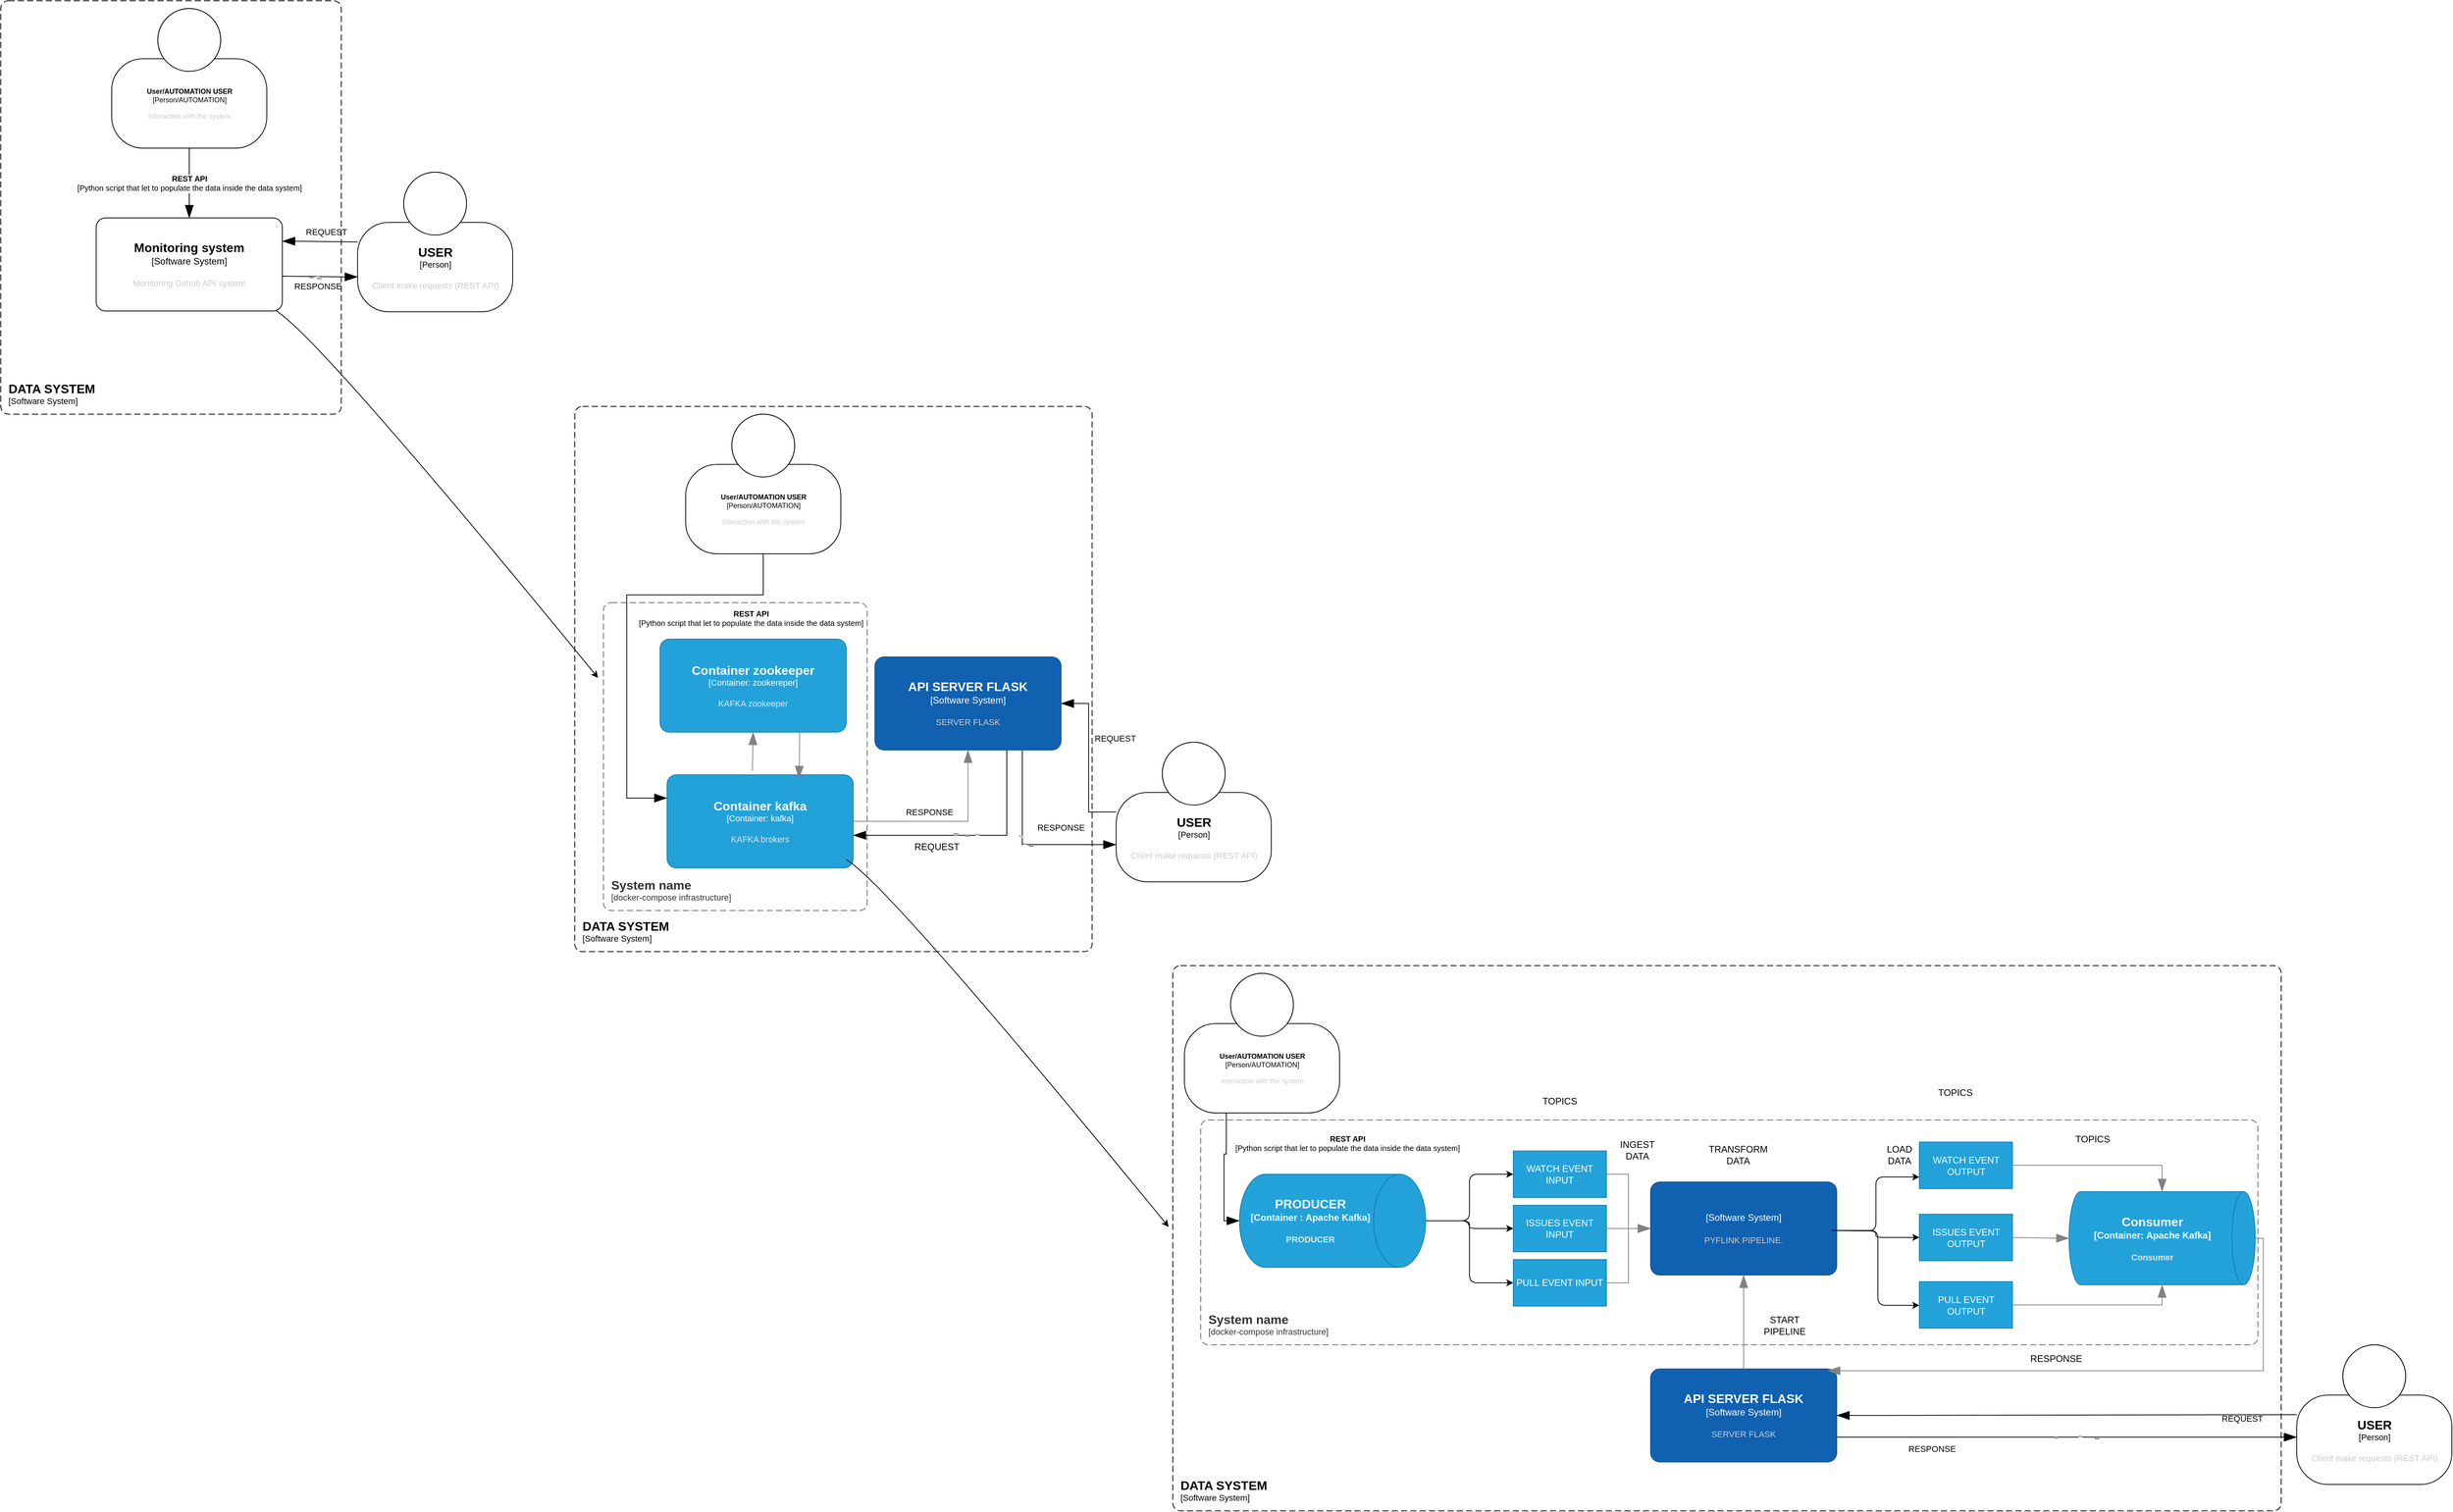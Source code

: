 <mxfile version="20.1.1" type="device"><diagram id="DZvAFhRgu9wPf_9PeJ29" name="Page-1"><mxGraphModel dx="1422" dy="836" grid="1" gridSize="10" guides="1" tooltips="1" connect="1" arrows="1" fold="1" page="1" pageScale="1" pageWidth="827" pageHeight="1169" math="0" shadow="0"><root><mxCell id="0"/><mxCell id="1" parent="0"/><object placeholders="1" c4Name="User/AUTOMATION USER" c4Type="Person/AUTOMATION" c4Description="Interaction with the system" label="&lt;font style=&quot;font-size: 9px;&quot;&gt;&lt;b style=&quot;font-size: 9px;&quot;&gt;%c4Name%&lt;/b&gt;&lt;/font&gt;&lt;div style=&quot;font-size: 9px;&quot;&gt;[%c4Type%]&lt;/div&gt;&lt;br style=&quot;font-size: 9px;&quot;&gt;&lt;div style=&quot;font-size: 9px;&quot;&gt;&lt;font style=&quot;font-size: 9px;&quot;&gt;&lt;font color=&quot;#cccccc&quot; style=&quot;font-size: 9px;&quot;&gt;%c4Description%&lt;/font&gt;&lt;/font&gt;&lt;/div&gt;" id="r2VvxsUJ96Bdvv9KdX3U-1"><mxCell style="html=1;fontSize=9;dashed=0;whitespace=wrap;shape=mxgraph.c4.person2;align=center;metaEdit=1;points=[[0.5,0,0],[1,0.5,0],[1,0.75,0],[0.75,1,0],[0.5,1,0],[0.25,1,0],[0,0.75,0],[0,0.5,0]];resizable=0;" parent="1" vertex="1"><mxGeometry x="303" y="27" width="200" height="180" as="geometry"/></mxCell></object><object placeholders="1" c4Name="DATA SYSTEM" c4Type="SystemScopeBoundary" c4Application="Software System" label="&lt;font style=&quot;font-size: 16px&quot;&gt;&lt;b&gt;&lt;div style=&quot;text-align: left&quot;&gt;%c4Name%&lt;/div&gt;&lt;/b&gt;&lt;/font&gt;&lt;div style=&quot;text-align: left&quot;&gt;[%c4Application%]&lt;/div&gt;" id="r2VvxsUJ96Bdvv9KdX3U-2"><mxCell style="rounded=1;fontSize=11;whiteSpace=wrap;html=1;dashed=1;arcSize=20;fillColor=none;labelBackgroundColor=none;align=left;verticalAlign=bottom;labelBorderColor=none;spacingTop=0;spacing=10;dashPattern=8 4;metaEdit=1;rotatable=0;perimeter=rectanglePerimeter;noLabel=0;labelPadding=0;allowArrows=0;connectable=0;expand=0;recursiveResize=0;editable=1;pointerEvents=0;absoluteArcSize=1;points=[[0.25,0,0],[0.5,0,0],[0.75,0,0],[1,0.25,0],[1,0.5,0],[1,0.75,0],[0.75,1,0],[0.5,1,0],[0.25,1,0],[0,0.75,0],[0,0.5,0],[0,0.25,0]];" parent="1" vertex="1"><mxGeometry x="160" y="17" width="439" height="533" as="geometry"/></mxCell></object><object placeholders="1" c4Name="Monitoring system" c4Type="Software System" c4Description="Monitoring Github API system" label="&lt;font style=&quot;font-size: 16px&quot;&gt;&lt;b&gt;%c4Name%&lt;/b&gt;&lt;/font&gt;&lt;div&gt;[%c4Type%]&lt;/div&gt;&lt;br&gt;&lt;div&gt;&lt;font style=&quot;font-size: 11px&quot;&gt;&lt;font color=&quot;#cccccc&quot;&gt;%c4Description%&lt;/font&gt;&lt;/div&gt;" id="r2VvxsUJ96Bdvv9KdX3U-3"><mxCell style="rounded=1;whiteSpace=wrap;html=1;labelBackgroundColor=none;align=center;arcSize=10;metaEdit=1;resizable=0;points=[[0.25,0,0],[0.5,0,0],[0.75,0,0],[1,0.25,0],[1,0.5,0],[1,0.75,0],[0.75,1,0],[0.5,1,0],[0.25,1,0],[0,0.75,0],[0,0.5,0],[0,0.25,0]];" parent="1" vertex="1"><mxGeometry x="283" y="297" width="240" height="120" as="geometry"/></mxCell></object><object placeholders="1" c4Type="Relationship" c4Technology="Python script that let to populate the data inside the data system" c4Description="REST API" label="&lt;div style=&quot;text-align: left&quot;&gt;&lt;div style=&quot;text-align: center&quot;&gt;&lt;b&gt;%c4Description%&lt;/b&gt;&lt;/div&gt;&lt;div style=&quot;text-align: center&quot;&gt;[%c4Technology%]&lt;/div&gt;&lt;/div&gt;" id="r2VvxsUJ96Bdvv9KdX3U-4"><mxCell style="endArrow=blockThin;html=1;fontSize=10;strokeWidth=1;endFill=1;elbow=vertical;metaEdit=1;endSize=14;startSize=14;jumpStyle=arc;jumpSize=16;rounded=0;edgeStyle=orthogonalEdgeStyle;exitX=0.5;exitY=1;exitDx=0;exitDy=0;exitPerimeter=0;entryX=0.5;entryY=0;entryDx=0;entryDy=0;entryPerimeter=0;" parent="1" source="r2VvxsUJ96Bdvv9KdX3U-1" target="r2VvxsUJ96Bdvv9KdX3U-3" edge="1"><mxGeometry width="240" relative="1" as="geometry"><mxPoint x="269" y="297" as="sourcePoint"/><mxPoint x="509" y="297" as="targetPoint"/></mxGeometry></mxCell></object><object placeholders="1" c4Name="USER" c4Type="Person" c4Description="Client make requests (REST API)" label="&lt;font style=&quot;font-size: 16px&quot;&gt;&lt;b&gt;%c4Name%&lt;/b&gt;&lt;/font&gt;&lt;div&gt;[%c4Type%]&lt;/div&gt;&lt;br&gt;&lt;div&gt;&lt;font style=&quot;font-size: 11px&quot;&gt;&lt;font color=&quot;#cccccc&quot;&gt;%c4Description%&lt;/font&gt;&lt;/div&gt;" id="qESlTXJGmXFZb0vob-Xm-2"><mxCell style="html=1;fontSize=11;dashed=0;whitespace=wrap;shape=mxgraph.c4.person2;align=center;metaEdit=1;points=[[0.5,0,0],[1,0.5,0],[1,0.75,0],[0.75,1,0],[0.5,1,0],[0.25,1,0],[0,0.75,0],[0,0.5,0]];resizable=0;" vertex="1" parent="1"><mxGeometry x="620" y="238" width="200" height="180" as="geometry"/></mxCell></object><object placeholders="1" c4Type="Relationship" id="qESlTXJGmXFZb0vob-Xm-3"><mxCell style="endArrow=blockThin;html=1;fontSize=10;strokeWidth=1;endFill=1;elbow=vertical;metaEdit=1;endSize=14;startSize=14;jumpStyle=arc;jumpSize=16;rounded=0;edgeStyle=orthogonalEdgeStyle;exitX=0;exitY=0.5;exitDx=0;exitDy=0;exitPerimeter=0;entryX=1;entryY=0.25;entryDx=0;entryDy=0;entryPerimeter=0;" edge="1" parent="1" source="qESlTXJGmXFZb0vob-Xm-2" target="r2VvxsUJ96Bdvv9KdX3U-3"><mxGeometry width="240" relative="1" as="geometry"><mxPoint x="280" y="290" as="sourcePoint"/><mxPoint x="520" y="290" as="targetPoint"/></mxGeometry></mxCell></object><object placeholders="1" c4Type="Relationship" id="qESlTXJGmXFZb0vob-Xm-4"><mxCell style="endArrow=blockThin;html=1;fontSize=10;strokeWidth=1;endFill=1;elbow=vertical;metaEdit=1;endSize=14;startSize=14;jumpStyle=arc;jumpSize=16;rounded=0;edgeStyle=orthogonalEdgeStyle;entryX=0;entryY=0.75;entryDx=0;entryDy=0;entryPerimeter=0;exitX=1;exitY=0.75;exitDx=0;exitDy=0;exitPerimeter=0;" edge="1" parent="1" source="r2VvxsUJ96Bdvv9KdX3U-3" target="qESlTXJGmXFZb0vob-Xm-2"><mxGeometry width="240" relative="1" as="geometry"><mxPoint x="280" y="290" as="sourcePoint"/><mxPoint x="520" y="290" as="targetPoint"/><Array as="points"><mxPoint x="523" y="372"/><mxPoint x="560" y="372"/><mxPoint x="570" y="373"/></Array></mxGeometry></mxCell></object><mxCell id="qESlTXJGmXFZb0vob-Xm-5" value="Text" style="edgeLabel;html=1;align=center;verticalAlign=middle;resizable=0;points=[];fontSize=3;" vertex="1" connectable="0" parent="qESlTXJGmXFZb0vob-Xm-4"><mxGeometry x="0.058" y="1" relative="1" as="geometry"><mxPoint x="1" as="offset"/></mxGeometry></mxCell><mxCell id="qESlTXJGmXFZb0vob-Xm-6" value="Text" style="edgeLabel;html=1;align=center;verticalAlign=middle;resizable=0;points=[];fontSize=3;" vertex="1" connectable="0" parent="qESlTXJGmXFZb0vob-Xm-4"><mxGeometry x="-0.043" y="-1" relative="1" as="geometry"><mxPoint x="-1" as="offset"/></mxGeometry></mxCell><mxCell id="qESlTXJGmXFZb0vob-Xm-7" value="Text" style="edgeLabel;html=1;align=center;verticalAlign=middle;resizable=0;points=[];fontSize=3;fontStyle=1" vertex="1" connectable="0" parent="qESlTXJGmXFZb0vob-Xm-4"><mxGeometry x="0.136" y="-2" relative="1" as="geometry"><mxPoint x="-1" as="offset"/></mxGeometry></mxCell><mxCell id="qESlTXJGmXFZb0vob-Xm-8" value="REQUEST&lt;br&gt;" style="text;html=1;strokeColor=none;fillColor=none;align=center;verticalAlign=middle;whiteSpace=wrap;rounded=0;fontSize=11;" vertex="1" parent="1"><mxGeometry x="550" y="300" width="60" height="30" as="geometry"/></mxCell><mxCell id="qESlTXJGmXFZb0vob-Xm-9" value="RESPONSE" style="text;html=1;strokeColor=none;fillColor=none;align=center;verticalAlign=middle;whiteSpace=wrap;rounded=0;fontSize=11;" vertex="1" parent="1"><mxGeometry x="539" y="370" width="60" height="30" as="geometry"/></mxCell><mxCell id="qESlTXJGmXFZb0vob-Xm-12" value="" style="curved=1;endArrow=classic;html=1;rounded=1;sketch=0;exitX=0.964;exitY=0.994;exitDx=0;exitDy=0;exitPerimeter=0;" edge="1" parent="1" source="r2VvxsUJ96Bdvv9KdX3U-3"><mxGeometry width="50" height="50" relative="1" as="geometry"><mxPoint x="430" y="310" as="sourcePoint"/><mxPoint x="930" y="890" as="targetPoint"/><Array as="points"><mxPoint x="570" y="450"/></Array></mxGeometry></mxCell><object placeholders="1" c4Name="Container kafka" c4Type="Container" c4Technology="kafka" c4Description="KAFKA brokers" label="&lt;font style=&quot;font-size: 16px&quot;&gt;&lt;b&gt;%c4Name%&lt;/b&gt;&lt;/font&gt;&lt;div&gt;[%c4Type%: %c4Technology%]&lt;/div&gt;&lt;br&gt;&lt;div&gt;&lt;font style=&quot;font-size: 11px&quot;&gt;&lt;font color=&quot;#E6E6E6&quot;&gt;%c4Description%&lt;/font&gt;&lt;/div&gt;" id="qESlTXJGmXFZb0vob-Xm-13"><mxCell style="rounded=1;whiteSpace=wrap;html=1;fontSize=11;labelBackgroundColor=none;fillColor=#23A2D9;fontColor=#ffffff;align=center;arcSize=10;strokeColor=#0E7DAD;metaEdit=1;resizable=0;points=[[0.25,0,0],[0.5,0,0],[0.75,0,0],[1,0.25,0],[1,0.5,0],[1,0.75,0],[0.75,1,0],[0.5,1,0],[0.25,1,0],[0,0.75,0],[0,0.5,0],[0,0.25,0]];sketch=0;" vertex="1" parent="1"><mxGeometry x="1019" y="1015" width="240" height="120" as="geometry"/></mxCell></object><object placeholders="1" c4Name="Container zookeeper" c4Type="Container" c4Technology="zookereper" c4Description="KAFKA zookeeper" label="&lt;font style=&quot;font-size: 16px&quot;&gt;&lt;b&gt;%c4Name%&lt;/b&gt;&lt;/font&gt;&lt;div&gt;[%c4Type%: %c4Technology%]&lt;/div&gt;&lt;br&gt;&lt;div&gt;&lt;font style=&quot;font-size: 11px&quot;&gt;&lt;font color=&quot;#E6E6E6&quot;&gt;%c4Description%&lt;/font&gt;&lt;/div&gt;" id="qESlTXJGmXFZb0vob-Xm-14"><mxCell style="rounded=1;whiteSpace=wrap;html=1;fontSize=11;labelBackgroundColor=none;fillColor=#23A2D9;fontColor=#ffffff;align=center;arcSize=10;strokeColor=#0E7DAD;metaEdit=1;resizable=0;points=[[0.25,0,0],[0.5,0,0],[0.75,0,0],[1,0.25,0],[1,0.5,0],[1,0.75,0],[0.75,1,0],[0.5,1,0],[0.25,1,0],[0,0.75,0],[0,0.5,0],[0,0.25,0]];sketch=0;" vertex="1" parent="1"><mxGeometry x="1010" y="840" width="240" height="120" as="geometry"/></mxCell></object><object placeholders="1" c4Type="Relationship" id="qESlTXJGmXFZb0vob-Xm-15"><mxCell style="endArrow=blockThin;html=1;fontSize=10;fontColor=#404040;strokeWidth=1;endFill=1;strokeColor=#828282;elbow=vertical;metaEdit=1;endSize=14;startSize=14;jumpStyle=arc;jumpSize=16;rounded=0;edgeStyle=orthogonalEdgeStyle;sketch=0;curved=0;entryX=0.5;entryY=1;entryDx=0;entryDy=0;entryPerimeter=0;" edge="1" parent="1" target="qESlTXJGmXFZb0vob-Xm-14"><mxGeometry width="240" relative="1" as="geometry"><mxPoint x="1129" y="1010" as="sourcePoint"/><mxPoint x="1429" y="1010" as="targetPoint"/></mxGeometry></mxCell></object><object placeholders="1" c4Type="Relationship" id="qESlTXJGmXFZb0vob-Xm-16"><mxCell style="endArrow=blockThin;html=1;fontSize=10;fontColor=#404040;strokeWidth=1;endFill=1;strokeColor=#828282;elbow=vertical;metaEdit=1;endSize=14;startSize=14;jumpStyle=arc;jumpSize=16;rounded=0;edgeStyle=orthogonalEdgeStyle;sketch=0;curved=0;exitX=0.75;exitY=1;exitDx=0;exitDy=0;exitPerimeter=0;" edge="1" parent="1" source="qESlTXJGmXFZb0vob-Xm-14"><mxGeometry width="240" relative="1" as="geometry"><mxPoint x="1189" y="1010" as="sourcePoint"/><mxPoint x="1189" y="1020" as="targetPoint"/></mxGeometry></mxCell></object><object placeholders="1" c4Name="System name" c4Type="SystemScopeBoundary" c4Application="docker-compose infrastructure" label="&lt;font style=&quot;font-size: 16px&quot;&gt;&lt;b&gt;&lt;div style=&quot;text-align: left&quot;&gt;%c4Name%&lt;/div&gt;&lt;/b&gt;&lt;/font&gt;&lt;div style=&quot;text-align: left&quot;&gt;[%c4Application%]&lt;/div&gt;" id="qESlTXJGmXFZb0vob-Xm-17"><mxCell style="rounded=1;fontSize=11;whiteSpace=wrap;html=1;dashed=1;arcSize=20;fillColor=none;strokeColor=#666666;fontColor=#333333;labelBackgroundColor=none;align=left;verticalAlign=bottom;labelBorderColor=none;spacingTop=0;spacing=10;dashPattern=8 4;metaEdit=1;rotatable=0;perimeter=rectanglePerimeter;noLabel=0;labelPadding=0;allowArrows=0;connectable=0;expand=0;recursiveResize=0;editable=1;pointerEvents=0;absoluteArcSize=1;points=[[0.25,0,0],[0.5,0,0],[0.75,0,0],[1,0.25,0],[1,0.5,0],[1,0.75,0],[0.75,1,0],[0.5,1,0],[0.25,1,0],[0,0.75,0],[0,0.5,0],[0,0.25,0]];sketch=0;" vertex="1" parent="1"><mxGeometry x="937" y="793" width="340" height="397" as="geometry"/></mxCell></object><object placeholders="1" c4Name="User/AUTOMATION USER" c4Type="Person/AUTOMATION" c4Description="Interaction with the system" label="&lt;font style=&quot;font-size: 9px;&quot;&gt;&lt;b style=&quot;font-size: 9px;&quot;&gt;%c4Name%&lt;/b&gt;&lt;/font&gt;&lt;div style=&quot;font-size: 9px;&quot;&gt;[%c4Type%]&lt;/div&gt;&lt;br style=&quot;font-size: 9px;&quot;&gt;&lt;div style=&quot;font-size: 9px;&quot;&gt;&lt;font style=&quot;font-size: 9px;&quot;&gt;&lt;font color=&quot;#cccccc&quot; style=&quot;font-size: 9px;&quot;&gt;%c4Description%&lt;/font&gt;&lt;/font&gt;&lt;/div&gt;" id="qESlTXJGmXFZb0vob-Xm-19"><mxCell style="html=1;fontSize=9;dashed=0;whitespace=wrap;shape=mxgraph.c4.person2;align=center;metaEdit=1;points=[[0.5,0,0],[1,0.5,0],[1,0.75,0],[0.75,1,0],[0.5,1,0],[0.25,1,0],[0,0.75,0],[0,0.5,0]];resizable=0;" vertex="1" parent="1"><mxGeometry x="1043" y="550" width="200" height="180" as="geometry"/></mxCell></object><object placeholders="1" c4Name="DATA SYSTEM" c4Type="SystemScopeBoundary" c4Application="Software System" label="&lt;font style=&quot;font-size: 16px&quot;&gt;&lt;b&gt;&lt;div style=&quot;text-align: left&quot;&gt;%c4Name%&lt;/div&gt;&lt;/b&gt;&lt;/font&gt;&lt;div style=&quot;text-align: left&quot;&gt;[%c4Application%]&lt;/div&gt;" id="qESlTXJGmXFZb0vob-Xm-20"><mxCell style="rounded=1;fontSize=11;whiteSpace=wrap;html=1;dashed=1;arcSize=20;fillColor=none;labelBackgroundColor=none;align=left;verticalAlign=bottom;labelBorderColor=none;spacingTop=0;spacing=10;dashPattern=8 4;metaEdit=1;rotatable=0;perimeter=rectanglePerimeter;noLabel=0;labelPadding=0;allowArrows=0;connectable=0;expand=0;recursiveResize=0;editable=1;pointerEvents=0;absoluteArcSize=1;points=[[0.25,0,0],[0.5,0,0],[0.75,0,0],[1,0.25,0],[1,0.5,0],[1,0.75,0],[0.75,1,0],[0.5,1,0],[0.25,1,0],[0,0.75,0],[0,0.5,0],[0,0.25,0]];" vertex="1" parent="1"><mxGeometry x="900" y="540" width="667" height="703" as="geometry"/></mxCell></object><object placeholders="1" c4Type="Relationship" c4Technology="Python script that let to populate the data inside the data system" c4Description="REST API" label="&lt;div style=&quot;text-align: left&quot;&gt;&lt;div style=&quot;text-align: center&quot;&gt;&lt;b&gt;%c4Description%&lt;/b&gt;&lt;/div&gt;&lt;div style=&quot;text-align: center&quot;&gt;[%c4Technology%]&lt;/div&gt;&lt;/div&gt;" id="qESlTXJGmXFZb0vob-Xm-22"><mxCell style="endArrow=blockThin;html=1;fontSize=10;strokeWidth=1;endFill=1;elbow=vertical;metaEdit=1;endSize=14;startSize=14;jumpStyle=arc;jumpSize=16;rounded=0;edgeStyle=orthogonalEdgeStyle;exitX=0.5;exitY=1;exitDx=0;exitDy=0;exitPerimeter=0;entryX=0;entryY=0.25;entryDx=0;entryDy=0;entryPerimeter=0;" edge="1" parent="1" source="qESlTXJGmXFZb0vob-Xm-19" target="qESlTXJGmXFZb0vob-Xm-13"><mxGeometry x="-0.746" y="30" width="240" relative="1" as="geometry"><mxPoint x="1009" y="820" as="sourcePoint"/><mxPoint x="1143" y="820" as="targetPoint"/><Array as="points"><mxPoint x="1143" y="783"/><mxPoint x="967" y="783"/><mxPoint x="967" y="1045"/></Array><mxPoint as="offset"/></mxGeometry></mxCell></object><object placeholders="1" c4Type="Relationship" id="qESlTXJGmXFZb0vob-Xm-23"><mxCell style="endArrow=blockThin;html=1;fontSize=10;strokeWidth=1;endFill=1;elbow=vertical;metaEdit=1;endSize=14;startSize=14;jumpStyle=arc;jumpSize=16;rounded=0;edgeStyle=orthogonalEdgeStyle;exitX=0;exitY=0.5;exitDx=0;exitDy=0;exitPerimeter=0;" edge="1" parent="1" target="qESlTXJGmXFZb0vob-Xm-32" source="qESlTXJGmXFZb0vob-Xm-30"><mxGeometry width="240" relative="1" as="geometry"><mxPoint x="1537" y="1075" as="sourcePoint"/><mxPoint x="1263" y="850" as="targetPoint"/><Array as="points"/></mxGeometry></mxCell></object><object placeholders="1" c4Type="Relationship" id="qESlTXJGmXFZb0vob-Xm-24"><mxCell style="endArrow=blockThin;html=1;fontSize=10;strokeWidth=1;endFill=1;elbow=vertical;metaEdit=1;endSize=14;startSize=14;jumpStyle=arc;jumpSize=16;rounded=0;edgeStyle=orthogonalEdgeStyle;exitX=0.75;exitY=1;exitDx=0;exitDy=0;exitPerimeter=0;" edge="1" parent="1" source="qESlTXJGmXFZb0vob-Xm-32" target="qESlTXJGmXFZb0vob-Xm-30"><mxGeometry width="240" relative="1" as="geometry"><mxPoint x="1280" y="1123" as="sourcePoint"/><mxPoint x="1527" y="1105" as="targetPoint"/><Array as="points"><mxPoint x="1477" y="983"/><mxPoint x="1477" y="1105"/></Array></mxGeometry></mxCell></object><mxCell id="qESlTXJGmXFZb0vob-Xm-25" value="Text" style="edgeLabel;html=1;align=center;verticalAlign=middle;resizable=0;points=[];fontSize=3;" vertex="1" connectable="0" parent="qESlTXJGmXFZb0vob-Xm-24"><mxGeometry x="0.058" y="1" relative="1" as="geometry"><mxPoint x="1" as="offset"/></mxGeometry></mxCell><mxCell id="qESlTXJGmXFZb0vob-Xm-26" value="Text" style="edgeLabel;html=1;align=center;verticalAlign=middle;resizable=0;points=[];fontSize=3;" vertex="1" connectable="0" parent="qESlTXJGmXFZb0vob-Xm-24"><mxGeometry x="-0.043" y="-1" relative="1" as="geometry"><mxPoint x="-1" as="offset"/></mxGeometry></mxCell><mxCell id="qESlTXJGmXFZb0vob-Xm-27" value="Text" style="edgeLabel;html=1;align=center;verticalAlign=middle;resizable=0;points=[];fontSize=3;fontStyle=1" vertex="1" connectable="0" parent="qESlTXJGmXFZb0vob-Xm-24"><mxGeometry x="0.136" y="-2" relative="1" as="geometry"><mxPoint x="-1" as="offset"/></mxGeometry></mxCell><mxCell id="qESlTXJGmXFZb0vob-Xm-28" value="REQUEST&lt;br&gt;" style="text;html=1;strokeColor=none;fillColor=none;align=center;verticalAlign=middle;whiteSpace=wrap;rounded=0;fontSize=11;" vertex="1" parent="1"><mxGeometry x="1567" y="953" width="60" height="30" as="geometry"/></mxCell><mxCell id="qESlTXJGmXFZb0vob-Xm-29" value="RESPONSE" style="text;html=1;strokeColor=none;fillColor=none;align=center;verticalAlign=middle;whiteSpace=wrap;rounded=0;fontSize=11;" vertex="1" parent="1"><mxGeometry x="1497" y="1068" width="60" height="30" as="geometry"/></mxCell><object placeholders="1" c4Name="USER" c4Type="Person" c4Description="Client make requests (REST API)" label="&lt;font style=&quot;font-size: 16px&quot;&gt;&lt;b&gt;%c4Name%&lt;/b&gt;&lt;/font&gt;&lt;div&gt;[%c4Type%]&lt;/div&gt;&lt;br&gt;&lt;div&gt;&lt;font style=&quot;font-size: 11px&quot;&gt;&lt;font color=&quot;#cccccc&quot;&gt;%c4Description%&lt;/font&gt;&lt;/div&gt;" id="qESlTXJGmXFZb0vob-Xm-30"><mxCell style="html=1;fontSize=11;dashed=0;whitespace=wrap;shape=mxgraph.c4.person2;align=center;metaEdit=1;points=[[0.5,0,0],[1,0.5,0],[1,0.75,0],[0.75,1,0],[0.5,1,0],[0.25,1,0],[0,0.75,0],[0,0.5,0]];resizable=0;" vertex="1" parent="1"><mxGeometry x="1598" y="973" width="200" height="180" as="geometry"/></mxCell></object><object placeholders="1" c4Name="API SERVER FLASK" c4Type="Software System" c4Description="SERVER FLASK" label="&lt;font style=&quot;font-size: 16px&quot;&gt;&lt;b&gt;%c4Name%&lt;/b&gt;&lt;/font&gt;&lt;div&gt;[%c4Type%]&lt;/div&gt;&lt;br&gt;&lt;div&gt;&lt;font style=&quot;font-size: 11px&quot;&gt;&lt;font color=&quot;#cccccc&quot;&gt;%c4Description%&lt;/font&gt;&lt;/div&gt;" id="qESlTXJGmXFZb0vob-Xm-32"><mxCell style="rounded=1;whiteSpace=wrap;html=1;labelBackgroundColor=none;fillColor=#1061B0;fontColor=#ffffff;align=center;arcSize=10;strokeColor=#0D5091;metaEdit=1;resizable=0;points=[[0.25,0,0],[0.5,0,0],[0.75,0,0],[1,0.25,0],[1,0.5,0],[1,0.75,0],[0.75,1,0],[0.5,1,0],[0.25,1,0],[0,0.75,0],[0,0.5,0],[0,0.25,0]];sketch=0;" vertex="1" parent="1"><mxGeometry x="1287" y="863" width="240" height="120" as="geometry"/></mxCell></object><object placeholders="1" c4Type="Relationship" id="qESlTXJGmXFZb0vob-Xm-33"><mxCell style="endArrow=blockThin;html=1;fontSize=10;fontColor=#404040;strokeWidth=1;endFill=1;strokeColor=#828282;elbow=vertical;metaEdit=1;endSize=14;startSize=14;jumpStyle=arc;jumpSize=16;rounded=0;edgeStyle=orthogonalEdgeStyle;sketch=0;curved=0;entryX=0.5;entryY=1;entryDx=0;entryDy=0;entryPerimeter=0;" edge="1" parent="1" source="qESlTXJGmXFZb0vob-Xm-13" target="qESlTXJGmXFZb0vob-Xm-32"><mxGeometry width="240" relative="1" as="geometry"><mxPoint x="1267" y="973" as="sourcePoint"/><mxPoint x="1507" y="973" as="targetPoint"/></mxGeometry></mxCell></object><mxCell id="qESlTXJGmXFZb0vob-Xm-38" value="RESPONSE" style="edgeLabel;html=1;align=center;verticalAlign=middle;resizable=0;points=[];" vertex="1" connectable="0" parent="qESlTXJGmXFZb0vob-Xm-33"><mxGeometry x="-0.146" y="-1" relative="1" as="geometry"><mxPoint x="-5" y="-13" as="offset"/></mxGeometry></mxCell><object placeholders="1" c4Type="Relationship" id="qESlTXJGmXFZb0vob-Xm-34"><mxCell style="endArrow=blockThin;html=1;fontSize=10;strokeWidth=1;endFill=1;elbow=vertical;metaEdit=1;endSize=14;startSize=14;jumpStyle=arc;jumpSize=16;rounded=0;edgeStyle=orthogonalEdgeStyle;" edge="1" parent="1" source="qESlTXJGmXFZb0vob-Xm-32" target="qESlTXJGmXFZb0vob-Xm-13"><mxGeometry width="240" relative="1" as="geometry"><mxPoint x="1477" y="993" as="sourcePoint"/><mxPoint x="1608" y="1115" as="targetPoint"/><Array as="points"><mxPoint x="1457" y="1093"/></Array></mxGeometry></mxCell></object><mxCell id="qESlTXJGmXFZb0vob-Xm-35" value="Text" style="edgeLabel;html=1;align=center;verticalAlign=middle;resizable=0;points=[];fontSize=3;" vertex="1" connectable="0" parent="qESlTXJGmXFZb0vob-Xm-34"><mxGeometry x="0.058" y="1" relative="1" as="geometry"><mxPoint x="1" as="offset"/></mxGeometry></mxCell><mxCell id="qESlTXJGmXFZb0vob-Xm-36" value="Text" style="edgeLabel;html=1;align=center;verticalAlign=middle;resizable=0;points=[];fontSize=3;" vertex="1" connectable="0" parent="qESlTXJGmXFZb0vob-Xm-34"><mxGeometry x="-0.043" y="-1" relative="1" as="geometry"><mxPoint x="-1" as="offset"/></mxGeometry></mxCell><mxCell id="qESlTXJGmXFZb0vob-Xm-37" value="Text" style="edgeLabel;html=1;align=center;verticalAlign=middle;resizable=0;points=[];fontSize=3;fontStyle=1" vertex="1" connectable="0" parent="qESlTXJGmXFZb0vob-Xm-34"><mxGeometry x="0.136" y="-2" relative="1" as="geometry"><mxPoint x="-1" as="offset"/></mxGeometry></mxCell><mxCell id="qESlTXJGmXFZb0vob-Xm-39" value="REQUEST" style="text;html=1;strokeColor=none;fillColor=none;align=center;verticalAlign=middle;whiteSpace=wrap;rounded=0;sketch=0;" vertex="1" parent="1"><mxGeometry x="1337" y="1093" width="60" height="30" as="geometry"/></mxCell><object placeholders="1" c4Name="System name" c4Type="SystemScopeBoundary" c4Application="docker-compose infrastructure" label="&lt;font style=&quot;font-size: 16px&quot;&gt;&lt;b&gt;&lt;div style=&quot;text-align: left&quot;&gt;%c4Name%&lt;/div&gt;&lt;/b&gt;&lt;/font&gt;&lt;div style=&quot;text-align: left&quot;&gt;[%c4Application%]&lt;/div&gt;" id="qESlTXJGmXFZb0vob-Xm-45"><mxCell style="rounded=1;fontSize=11;whiteSpace=wrap;html=1;dashed=1;arcSize=20;fillColor=none;strokeColor=#666666;fontColor=#333333;labelBackgroundColor=none;align=left;verticalAlign=bottom;labelBorderColor=none;spacingTop=0;spacing=10;dashPattern=8 4;metaEdit=1;rotatable=0;perimeter=rectanglePerimeter;noLabel=0;labelPadding=0;allowArrows=0;connectable=0;expand=0;recursiveResize=0;editable=1;pointerEvents=0;absoluteArcSize=1;points=[[0.25,0,0],[0.5,0,0],[0.75,0,0],[1,0.25,0],[1,0.5,0],[1,0.75,0],[0.75,1,0],[0.5,1,0],[0.25,1,0],[0,0.75,0],[0,0.5,0],[0,0.25,0]];sketch=0;" vertex="1" parent="1"><mxGeometry x="1707" y="1460" width="1363" height="290" as="geometry"/></mxCell></object><object placeholders="1" c4Name="User/AUTOMATION USER" c4Type="Person/AUTOMATION" c4Description="Interaction with the system" label="&lt;font style=&quot;font-size: 9px;&quot;&gt;&lt;b style=&quot;font-size: 9px;&quot;&gt;%c4Name%&lt;/b&gt;&lt;/font&gt;&lt;div style=&quot;font-size: 9px;&quot;&gt;[%c4Type%]&lt;/div&gt;&lt;br style=&quot;font-size: 9px;&quot;&gt;&lt;div style=&quot;font-size: 9px;&quot;&gt;&lt;font style=&quot;font-size: 9px;&quot;&gt;&lt;font color=&quot;#cccccc&quot; style=&quot;font-size: 9px;&quot;&gt;%c4Description%&lt;/font&gt;&lt;/font&gt;&lt;/div&gt;" id="qESlTXJGmXFZb0vob-Xm-46"><mxCell style="html=1;fontSize=9;dashed=0;whitespace=wrap;shape=mxgraph.c4.person2;align=center;metaEdit=1;points=[[0.5,0,0],[1,0.5,0],[1,0.75,0],[0.75,1,0],[0.5,1,0],[0.25,1,0],[0,0.75,0],[0,0.5,0]];resizable=0;" vertex="1" parent="1"><mxGeometry x="1686" y="1271" width="200" height="180" as="geometry"/></mxCell></object><object placeholders="1" c4Name="DATA SYSTEM" c4Type="SystemScopeBoundary" c4Application="Software System" label="&lt;font style=&quot;font-size: 16px&quot;&gt;&lt;b&gt;&lt;div style=&quot;text-align: left&quot;&gt;%c4Name%&lt;/div&gt;&lt;/b&gt;&lt;/font&gt;&lt;div style=&quot;text-align: left&quot;&gt;[%c4Application%]&lt;/div&gt;" id="qESlTXJGmXFZb0vob-Xm-47"><mxCell style="rounded=1;fontSize=11;whiteSpace=wrap;html=1;dashed=1;arcSize=20;fillColor=none;labelBackgroundColor=none;align=left;verticalAlign=bottom;labelBorderColor=none;spacingTop=0;spacing=10;dashPattern=8 4;metaEdit=1;rotatable=0;perimeter=rectanglePerimeter;noLabel=0;labelPadding=0;allowArrows=0;connectable=0;expand=0;recursiveResize=0;editable=1;pointerEvents=0;absoluteArcSize=1;points=[[0.25,0,0],[0.5,0,0],[0.75,0,0],[1,0.25,0],[1,0.5,0],[1,0.75,0],[0.75,1,0],[0.5,1,0],[0.25,1,0],[0,0.75,0],[0,0.5,0],[0,0.25,0]];" vertex="1" parent="1"><mxGeometry x="1671" y="1261" width="1429" height="703" as="geometry"/></mxCell></object><object placeholders="1" c4Type="Relationship" c4Technology="Python script that let to populate the data inside the data system" c4Description="REST API" label="&lt;div style=&quot;text-align: left&quot;&gt;&lt;div style=&quot;text-align: center&quot;&gt;&lt;b&gt;%c4Description%&lt;/b&gt;&lt;/div&gt;&lt;div style=&quot;text-align: center&quot;&gt;[%c4Technology%]&lt;/div&gt;&lt;/div&gt;" id="qESlTXJGmXFZb0vob-Xm-48"><mxCell style="endArrow=blockThin;html=1;fontSize=10;strokeWidth=1;endFill=1;elbow=vertical;metaEdit=1;endSize=14;startSize=14;jumpStyle=arc;jumpSize=16;rounded=0;edgeStyle=orthogonalEdgeStyle;exitX=0.5;exitY=1;exitDx=0;exitDy=0;exitPerimeter=0;entryX=0.5;entryY=1;entryDx=0;entryDy=0;entryPerimeter=0;" edge="1" parent="1" source="qESlTXJGmXFZb0vob-Xm-46" target="qESlTXJGmXFZb0vob-Xm-66"><mxGeometry x="-1" y="117" width="240" relative="1" as="geometry"><mxPoint x="1779" y="1541" as="sourcePoint"/><mxPoint x="1789" y="1766" as="targetPoint"/><Array as="points"><mxPoint x="1740" y="1451"/><mxPoint x="1740" y="1504"/><mxPoint x="1737" y="1504"/><mxPoint x="1737" y="1590"/></Array><mxPoint x="110" y="-78" as="offset"/></mxGeometry></mxCell></object><object placeholders="1" c4Type="Relationship" id="qESlTXJGmXFZb0vob-Xm-49"><mxCell style="endArrow=blockThin;html=1;fontSize=10;strokeWidth=1;endFill=1;elbow=vertical;metaEdit=1;endSize=14;startSize=14;jumpStyle=arc;jumpSize=16;rounded=0;edgeStyle=orthogonalEdgeStyle;exitX=0;exitY=0.5;exitDx=0;exitDy=0;exitPerimeter=0;" edge="1" parent="1" source="qESlTXJGmXFZb0vob-Xm-56" target="qESlTXJGmXFZb0vob-Xm-57"><mxGeometry width="240" relative="1" as="geometry"><mxPoint x="2577" y="1946" as="sourcePoint"/><mxPoint x="2303" y="1721" as="targetPoint"/><Array as="points"/></mxGeometry></mxCell></object><object placeholders="1" c4Type="Relationship" id="qESlTXJGmXFZb0vob-Xm-50"><mxCell style="endArrow=blockThin;html=1;fontSize=10;strokeWidth=1;endFill=1;elbow=vertical;metaEdit=1;endSize=14;startSize=14;jumpStyle=arc;jumpSize=16;rounded=0;edgeStyle=orthogonalEdgeStyle;exitX=1;exitY=0.75;exitDx=0;exitDy=0;exitPerimeter=0;" edge="1" parent="1" source="qESlTXJGmXFZb0vob-Xm-57" target="qESlTXJGmXFZb0vob-Xm-56"><mxGeometry width="240" relative="1" as="geometry"><mxPoint x="2570" y="1890" as="sourcePoint"/><mxPoint x="2567" y="1976" as="targetPoint"/><Array as="points"><mxPoint x="2710" y="1869"/><mxPoint x="2710" y="1869"/></Array></mxGeometry></mxCell></object><mxCell id="qESlTXJGmXFZb0vob-Xm-51" value="Text" style="edgeLabel;html=1;align=center;verticalAlign=middle;resizable=0;points=[];fontSize=3;" vertex="1" connectable="0" parent="qESlTXJGmXFZb0vob-Xm-50"><mxGeometry x="0.058" y="1" relative="1" as="geometry"><mxPoint x="1" as="offset"/></mxGeometry></mxCell><mxCell id="qESlTXJGmXFZb0vob-Xm-52" value="Text" style="edgeLabel;html=1;align=center;verticalAlign=middle;resizable=0;points=[];fontSize=3;" vertex="1" connectable="0" parent="qESlTXJGmXFZb0vob-Xm-50"><mxGeometry x="-0.043" y="-1" relative="1" as="geometry"><mxPoint x="-1" as="offset"/></mxGeometry></mxCell><mxCell id="qESlTXJGmXFZb0vob-Xm-53" value="Text" style="edgeLabel;html=1;align=center;verticalAlign=middle;resizable=0;points=[];fontSize=3;fontStyle=1" vertex="1" connectable="0" parent="qESlTXJGmXFZb0vob-Xm-50"><mxGeometry x="0.136" y="-2" relative="1" as="geometry"><mxPoint x="-1" as="offset"/></mxGeometry></mxCell><mxCell id="qESlTXJGmXFZb0vob-Xm-54" value="REQUEST&lt;br&gt;" style="text;html=1;strokeColor=none;fillColor=none;align=center;verticalAlign=middle;whiteSpace=wrap;rounded=0;fontSize=11;" vertex="1" parent="1"><mxGeometry x="3020" y="1830" width="60" height="30" as="geometry"/></mxCell><mxCell id="qESlTXJGmXFZb0vob-Xm-55" value="RESPONSE" style="text;html=1;strokeColor=none;fillColor=none;align=center;verticalAlign=middle;whiteSpace=wrap;rounded=0;fontSize=11;" vertex="1" parent="1"><mxGeometry x="2620" y="1869" width="60" height="30" as="geometry"/></mxCell><object placeholders="1" c4Name="USER" c4Type="Person" c4Description="Client make requests (REST API)" label="&lt;font style=&quot;font-size: 16px&quot;&gt;&lt;b&gt;%c4Name%&lt;/b&gt;&lt;/font&gt;&lt;div&gt;[%c4Type%]&lt;/div&gt;&lt;br&gt;&lt;div&gt;&lt;font style=&quot;font-size: 11px&quot;&gt;&lt;font color=&quot;#cccccc&quot;&gt;%c4Description%&lt;/font&gt;&lt;/div&gt;" id="qESlTXJGmXFZb0vob-Xm-56"><mxCell style="html=1;fontSize=11;dashed=0;whitespace=wrap;shape=mxgraph.c4.person2;align=center;metaEdit=1;points=[[0.5,0,0],[1,0.5,0],[1,0.75,0],[0.75,1,0],[0.5,1,0],[0.25,1,0],[0,0.75,0],[0,0.5,0]];resizable=0;" vertex="1" parent="1"><mxGeometry x="3120" y="1750" width="200" height="180" as="geometry"/></mxCell></object><object placeholders="1" c4Name="API SERVER FLASK" c4Type="Software System" c4Description="SERVER FLASK" label="&lt;font style=&quot;font-size: 16px&quot;&gt;&lt;b&gt;%c4Name%&lt;/b&gt;&lt;/font&gt;&lt;div&gt;[%c4Type%]&lt;/div&gt;&lt;br&gt;&lt;div&gt;&lt;font style=&quot;font-size: 11px&quot;&gt;&lt;font color=&quot;#cccccc&quot;&gt;%c4Description%&lt;/font&gt;&lt;/div&gt;" id="qESlTXJGmXFZb0vob-Xm-57"><mxCell style="rounded=1;whiteSpace=wrap;html=1;labelBackgroundColor=none;fillColor=#1061B0;fontColor=#ffffff;align=center;arcSize=10;strokeColor=#0D5091;metaEdit=1;resizable=0;points=[[0.25,0,0],[0.5,0,0],[0.75,0,0],[1,0.25,0],[1,0.5,0],[1,0.75,0],[0.75,1,0],[0.5,1,0],[0.25,1,0],[0,0.75,0],[0,0.5,0],[0,0.25,0]];sketch=0;" vertex="1" parent="1"><mxGeometry x="2287" y="1781" width="240" height="120" as="geometry"/></mxCell></object><mxCell id="qESlTXJGmXFZb0vob-Xm-65" value="" style="curved=1;endArrow=classic;html=1;rounded=1;sketch=0;exitX=0.964;exitY=0.994;exitDx=0;exitDy=0;exitPerimeter=0;" edge="1" parent="1"><mxGeometry width="50" height="50" relative="1" as="geometry"><mxPoint x="1250" y="1124.14" as="sourcePoint"/><mxPoint x="1665.64" y="1597.86" as="targetPoint"/><Array as="points"><mxPoint x="1305.64" y="1157.86"/></Array></mxGeometry></mxCell><mxCell id="qESlTXJGmXFZb0vob-Xm-70" value="" style="edgeStyle=orthogonalEdgeStyle;curved=0;rounded=1;sketch=0;orthogonalLoop=1;jettySize=auto;html=1;" edge="1" parent="1" source="qESlTXJGmXFZb0vob-Xm-66" target="qESlTXJGmXFZb0vob-Xm-69"><mxGeometry relative="1" as="geometry"/></mxCell><mxCell id="qESlTXJGmXFZb0vob-Xm-72" value="" style="edgeStyle=orthogonalEdgeStyle;curved=0;rounded=1;sketch=0;orthogonalLoop=1;jettySize=auto;html=1;" edge="1" parent="1" source="qESlTXJGmXFZb0vob-Xm-66" target="qESlTXJGmXFZb0vob-Xm-71"><mxGeometry relative="1" as="geometry"/></mxCell><mxCell id="qESlTXJGmXFZb0vob-Xm-74" value="" style="edgeStyle=orthogonalEdgeStyle;curved=0;rounded=1;sketch=0;orthogonalLoop=1;jettySize=auto;html=1;" edge="1" parent="1" source="qESlTXJGmXFZb0vob-Xm-66" target="qESlTXJGmXFZb0vob-Xm-73"><mxGeometry relative="1" as="geometry"/></mxCell><object placeholders="1" c4Type="PRODUCER" c4Container="Container " c4Technology="Apache Kafka" c4Description="PRODUCER" label="&lt;font style=&quot;font-size: 16px&quot;&gt;&lt;b&gt;%c4Type%&lt;/font&gt;&lt;div&gt;[%c4Container%:&amp;nbsp;%c4Technology%]&lt;/div&gt;&lt;br&gt;&lt;div&gt;&lt;font style=&quot;font-size: 11px&quot;&gt;&lt;font color=&quot;#E6E6E6&quot;&gt;%c4Description%&lt;/font&gt;&lt;/div&gt;" id="qESlTXJGmXFZb0vob-Xm-66"><mxCell style="shape=cylinder3;size=33.545;direction=south;whiteSpace=wrap;html=1;boundedLbl=1;rounded=0;labelBackgroundColor=none;fillColor=#23A2D9;fontSize=12;fontColor=#ffffff;align=center;strokeColor=#0E7DAD;metaEdit=1;points=[[0.5,0,0],[1,0.25,0],[1,0.5,0],[1,0.75,0],[0.5,1,0],[0,0.75,0],[0,0.5,0],[0,0.25,0]];resizable=0;sketch=0;" vertex="1" parent="1"><mxGeometry x="1757" y="1530" width="240" height="120" as="geometry"/></mxCell></object><mxCell id="qESlTXJGmXFZb0vob-Xm-69" value="WATCH EVENT INPUT" style="whiteSpace=wrap;html=1;fillColor=#23A2D9;strokeColor=#0E7DAD;fontColor=#ffffff;rounded=0;labelBackgroundColor=none;sketch=0;" vertex="1" parent="1"><mxGeometry x="2110" y="1500" width="120" height="60" as="geometry"/></mxCell><mxCell id="qESlTXJGmXFZb0vob-Xm-71" value="ISSUES EVENT INPUT" style="whiteSpace=wrap;html=1;fillColor=#23A2D9;strokeColor=#0E7DAD;fontColor=#ffffff;rounded=0;labelBackgroundColor=none;sketch=0;" vertex="1" parent="1"><mxGeometry x="2110" y="1570" width="120" height="60" as="geometry"/></mxCell><mxCell id="qESlTXJGmXFZb0vob-Xm-73" value="PULL EVENT INPUT" style="whiteSpace=wrap;html=1;fillColor=#23A2D9;strokeColor=#0E7DAD;fontColor=#ffffff;rounded=0;labelBackgroundColor=none;sketch=0;" vertex="1" parent="1"><mxGeometry x="2110" y="1640" width="120" height="60" as="geometry"/></mxCell><object placeholders="1" c4Name="" c4Type="Software System" c4Description="PYFLINK PIPELINE." label="&lt;font style=&quot;font-size: 16px&quot;&gt;&lt;b&gt;%c4Name%&lt;/b&gt;&lt;/font&gt;&lt;div&gt;[%c4Type%]&lt;/div&gt;&lt;br&gt;&lt;div&gt;&lt;font style=&quot;font-size: 11px&quot;&gt;&lt;font color=&quot;#cccccc&quot;&gt;%c4Description%&lt;/font&gt;&lt;/div&gt;" id="qESlTXJGmXFZb0vob-Xm-76"><mxCell style="rounded=1;whiteSpace=wrap;html=1;labelBackgroundColor=none;fillColor=#1061B0;fontColor=#ffffff;align=center;arcSize=10;strokeColor=#0D5091;metaEdit=1;resizable=0;points=[[0.25,0,0],[0.5,0,0],[0.75,0,0],[1,0.25,0],[1,0.5,0],[1,0.75,0],[0.75,1,0],[0.5,1,0],[0.25,1,0],[0,0.75,0],[0,0.5,0],[0,0.25,0]];sketch=0;" vertex="1" parent="1"><mxGeometry x="2287" y="1540" width="240" height="120" as="geometry"/></mxCell></object><object placeholders="1" c4Type="Relationship" id="qESlTXJGmXFZb0vob-Xm-79"><mxCell style="endArrow=blockThin;html=1;fontSize=10;fontColor=#404040;strokeWidth=1;endFill=1;strokeColor=#828282;elbow=vertical;metaEdit=1;endSize=14;startSize=14;jumpStyle=arc;jumpSize=16;rounded=0;edgeStyle=orthogonalEdgeStyle;sketch=0;curved=0;entryX=0;entryY=0.5;entryDx=0;entryDy=0;entryPerimeter=0;" edge="1" parent="1" source="qESlTXJGmXFZb0vob-Xm-69" target="qESlTXJGmXFZb0vob-Xm-76"><mxGeometry width="240" relative="1" as="geometry"><mxPoint x="2390" y="1650" as="sourcePoint"/><mxPoint x="2630" y="1650" as="targetPoint"/></mxGeometry></mxCell></object><object placeholders="1" c4Type="Relationship" id="qESlTXJGmXFZb0vob-Xm-80"><mxCell style="endArrow=blockThin;html=1;fontSize=10;fontColor=#404040;strokeWidth=1;endFill=1;strokeColor=#828282;elbow=vertical;metaEdit=1;endSize=14;startSize=14;jumpStyle=arc;jumpSize=16;rounded=0;edgeStyle=orthogonalEdgeStyle;sketch=0;curved=0;exitX=1;exitY=0.5;exitDx=0;exitDy=0;entryX=0;entryY=0.5;entryDx=0;entryDy=0;entryPerimeter=0;" edge="1" parent="1" source="qESlTXJGmXFZb0vob-Xm-73" target="qESlTXJGmXFZb0vob-Xm-76"><mxGeometry width="240" relative="1" as="geometry"><mxPoint x="2240" y="1540.0" as="sourcePoint"/><mxPoint x="2270" y="1600" as="targetPoint"/></mxGeometry></mxCell></object><object placeholders="1" c4Type="Relationship" id="qESlTXJGmXFZb0vob-Xm-81"><mxCell style="endArrow=blockThin;html=1;fontSize=10;fontColor=#404040;strokeWidth=1;endFill=1;strokeColor=#828282;elbow=vertical;metaEdit=1;endSize=14;startSize=14;jumpStyle=arc;jumpSize=16;rounded=0;edgeStyle=orthogonalEdgeStyle;sketch=0;curved=0;exitX=1;exitY=0.5;exitDx=0;exitDy=0;entryX=0;entryY=0.5;entryDx=0;entryDy=0;entryPerimeter=0;" edge="1" parent="1" source="qESlTXJGmXFZb0vob-Xm-71" target="qESlTXJGmXFZb0vob-Xm-76"><mxGeometry width="240" relative="1" as="geometry"><mxPoint x="2390" y="1650" as="sourcePoint"/><mxPoint x="2630" y="1650" as="targetPoint"/></mxGeometry></mxCell></object><mxCell id="qESlTXJGmXFZb0vob-Xm-82" value="INGEST DATA" style="text;html=1;strokeColor=none;fillColor=none;align=center;verticalAlign=middle;whiteSpace=wrap;rounded=0;sketch=0;" vertex="1" parent="1"><mxGeometry x="2240" y="1484" width="60" height="30" as="geometry"/></mxCell><mxCell id="qESlTXJGmXFZb0vob-Xm-85" value="TRANSFORM DATA" style="text;html=1;strokeColor=none;fillColor=none;align=center;verticalAlign=middle;whiteSpace=wrap;rounded=0;sketch=0;" vertex="1" parent="1"><mxGeometry x="2370" y="1490" width="60" height="30" as="geometry"/></mxCell><mxCell id="qESlTXJGmXFZb0vob-Xm-86" value="LOAD DATA" style="text;html=1;strokeColor=none;fillColor=none;align=center;verticalAlign=middle;whiteSpace=wrap;rounded=0;sketch=0;" vertex="1" parent="1"><mxGeometry x="2578" y="1490" width="60" height="30" as="geometry"/></mxCell><mxCell id="qESlTXJGmXFZb0vob-Xm-87" value="" style="edgeStyle=orthogonalEdgeStyle;curved=0;rounded=1;sketch=0;orthogonalLoop=1;jettySize=auto;html=1;entryX=0;entryY=0.75;entryDx=0;entryDy=0;" edge="1" parent="1" target="qESlTXJGmXFZb0vob-Xm-90"><mxGeometry relative="1" as="geometry"><mxPoint x="2520.5" y="1602.5" as="sourcePoint"/></mxGeometry></mxCell><mxCell id="qESlTXJGmXFZb0vob-Xm-88" value="" style="edgeStyle=orthogonalEdgeStyle;curved=0;rounded=1;sketch=0;orthogonalLoop=1;jettySize=auto;html=1;entryX=0;entryY=0.5;entryDx=0;entryDy=0;" edge="1" parent="1" target="qESlTXJGmXFZb0vob-Xm-91"><mxGeometry relative="1" as="geometry"><mxPoint x="2520.5" y="1602.5" as="sourcePoint"/></mxGeometry></mxCell><mxCell id="qESlTXJGmXFZb0vob-Xm-89" value="" style="edgeStyle=orthogonalEdgeStyle;curved=0;rounded=1;sketch=0;orthogonalLoop=1;jettySize=auto;html=1;" edge="1" parent="1" target="qESlTXJGmXFZb0vob-Xm-92"><mxGeometry relative="1" as="geometry"><mxPoint x="2520.5" y="1602.5" as="sourcePoint"/><Array as="points"><mxPoint x="2580" y="1603"/><mxPoint x="2580" y="1699"/></Array></mxGeometry></mxCell><mxCell id="qESlTXJGmXFZb0vob-Xm-90" value="WATCH EVENT OUTPUT" style="whiteSpace=wrap;html=1;fillColor=#23A2D9;strokeColor=#0E7DAD;fontColor=#ffffff;rounded=0;labelBackgroundColor=none;sketch=0;" vertex="1" parent="1"><mxGeometry x="2633.5" y="1488.5" width="120" height="60" as="geometry"/></mxCell><mxCell id="qESlTXJGmXFZb0vob-Xm-91" value="ISSUES EVENT OUTPUT" style="whiteSpace=wrap;html=1;fillColor=#23A2D9;strokeColor=#0E7DAD;fontColor=#ffffff;rounded=0;labelBackgroundColor=none;sketch=0;" vertex="1" parent="1"><mxGeometry x="2633.5" y="1581.5" width="120" height="60" as="geometry"/></mxCell><mxCell id="qESlTXJGmXFZb0vob-Xm-92" value="PULL EVENT OUTPUT" style="whiteSpace=wrap;html=1;fillColor=#23A2D9;strokeColor=#0E7DAD;fontColor=#ffffff;rounded=0;labelBackgroundColor=none;sketch=0;" vertex="1" parent="1"><mxGeometry x="2633.5" y="1668.5" width="120" height="60" as="geometry"/></mxCell><object placeholders="1" c4Type="Relationship" id="qESlTXJGmXFZb0vob-Xm-93"><mxCell style="endArrow=blockThin;html=1;fontSize=10;fontColor=#404040;strokeWidth=1;endFill=1;strokeColor=#828282;elbow=vertical;metaEdit=1;endSize=14;startSize=14;jumpStyle=arc;jumpSize=16;rounded=0;edgeStyle=orthogonalEdgeStyle;sketch=0;curved=0;exitX=0.5;exitY=0;exitDx=0;exitDy=0;exitPerimeter=0;entryX=0.5;entryY=1;entryDx=0;entryDy=0;entryPerimeter=0;" edge="1" parent="1" source="qESlTXJGmXFZb0vob-Xm-57" target="qESlTXJGmXFZb0vob-Xm-76"><mxGeometry width="240" relative="1" as="geometry"><mxPoint x="2390" y="1640" as="sourcePoint"/><mxPoint x="2630" y="1640" as="targetPoint"/></mxGeometry></mxCell></object><mxCell id="qESlTXJGmXFZb0vob-Xm-94" value="START PIPELINE" style="text;html=1;strokeColor=none;fillColor=none;align=center;verticalAlign=middle;whiteSpace=wrap;rounded=0;sketch=0;" vertex="1" parent="1"><mxGeometry x="2430" y="1710" width="60" height="30" as="geometry"/></mxCell><object placeholders="1" c4Type="Consumer" c4Container="Container" c4Technology="Apache Kafka" c4Description="Consumer" label="&lt;font style=&quot;font-size: 16px&quot;&gt;&lt;b&gt;%c4Type%&lt;/font&gt;&lt;div&gt;[%c4Container%:&amp;nbsp;%c4Technology%]&lt;/div&gt;&lt;br&gt;&lt;div&gt;&lt;font style=&quot;font-size: 11px&quot;&gt;&lt;font color=&quot;#E6E6E6&quot;&gt;%c4Description%&lt;/font&gt;&lt;/div&gt;" id="qESlTXJGmXFZb0vob-Xm-95"><mxCell style="shape=cylinder3;size=15;direction=south;whiteSpace=wrap;html=1;boundedLbl=1;rounded=0;labelBackgroundColor=none;fillColor=#23A2D9;fontSize=12;fontColor=#ffffff;align=center;strokeColor=#0E7DAD;metaEdit=1;points=[[0.5,0,0],[1,0.25,0],[1,0.5,0],[1,0.75,0],[0.5,1,0],[0,0.75,0],[0,0.5,0],[0,0.25,0]];resizable=0;sketch=0;" vertex="1" parent="1"><mxGeometry x="2826.5" y="1552.5" width="240" height="120" as="geometry"/></mxCell></object><object placeholders="1" c4Type="Relationship" id="qESlTXJGmXFZb0vob-Xm-96"><mxCell style="endArrow=blockThin;html=1;fontSize=10;fontColor=#404040;strokeWidth=1;endFill=1;strokeColor=#828282;elbow=vertical;metaEdit=1;endSize=14;startSize=14;jumpStyle=arc;jumpSize=16;rounded=0;edgeStyle=orthogonalEdgeStyle;sketch=0;curved=0;exitX=1;exitY=0.5;exitDx=0;exitDy=0;" edge="1" parent="1" source="qESlTXJGmXFZb0vob-Xm-90" target="qESlTXJGmXFZb0vob-Xm-95"><mxGeometry width="240" relative="1" as="geometry"><mxPoint x="2390" y="1610" as="sourcePoint"/><mxPoint x="2630" y="1610" as="targetPoint"/></mxGeometry></mxCell></object><object placeholders="1" c4Type="Relationship" id="qESlTXJGmXFZb0vob-Xm-97"><mxCell style="endArrow=blockThin;html=1;fontSize=10;fontColor=#404040;strokeWidth=1;endFill=1;strokeColor=#828282;elbow=vertical;metaEdit=1;endSize=14;startSize=14;jumpStyle=arc;jumpSize=16;rounded=0;edgeStyle=orthogonalEdgeStyle;sketch=0;curved=0;exitX=1;exitY=0.5;exitDx=0;exitDy=0;entryX=1;entryY=0.5;entryDx=0;entryDy=0;entryPerimeter=0;" edge="1" parent="1" source="qESlTXJGmXFZb0vob-Xm-92" target="qESlTXJGmXFZb0vob-Xm-95"><mxGeometry width="240" relative="1" as="geometry"><mxPoint x="2763.5" y="1528.5" as="sourcePoint"/><mxPoint x="2956.545" y="1562.5" as="targetPoint"/></mxGeometry></mxCell></object><object placeholders="1" c4Type="Relationship" id="qESlTXJGmXFZb0vob-Xm-98"><mxCell style="endArrow=blockThin;html=1;fontSize=10;fontColor=#404040;strokeWidth=1;endFill=1;strokeColor=#828282;elbow=vertical;metaEdit=1;endSize=14;startSize=14;jumpStyle=arc;jumpSize=16;rounded=0;edgeStyle=orthogonalEdgeStyle;sketch=0;curved=0;exitX=1;exitY=0.5;exitDx=0;exitDy=0;" edge="1" parent="1" source="qESlTXJGmXFZb0vob-Xm-91" target="qESlTXJGmXFZb0vob-Xm-95"><mxGeometry width="240" relative="1" as="geometry"><mxPoint x="2390" y="1610" as="sourcePoint"/><mxPoint x="2630" y="1610" as="targetPoint"/></mxGeometry></mxCell></object><object placeholders="1" c4Type="Relationship" id="qESlTXJGmXFZb0vob-Xm-99"><mxCell style="endArrow=blockThin;html=1;fontSize=10;fontColor=#404040;strokeWidth=1;endFill=1;strokeColor=#828282;elbow=vertical;metaEdit=1;endSize=14;startSize=14;jumpStyle=arc;jumpSize=16;rounded=0;edgeStyle=orthogonalEdgeStyle;sketch=0;curved=0;exitX=0.5;exitY=0;exitDx=0;exitDy=0;exitPerimeter=0;entryX=0.95;entryY=0.02;entryDx=0;entryDy=0;entryPerimeter=0;" edge="1" parent="1" source="qESlTXJGmXFZb0vob-Xm-95" target="qESlTXJGmXFZb0vob-Xm-57"><mxGeometry width="240" relative="1" as="geometry"><mxPoint x="2390" y="1610" as="sourcePoint"/><mxPoint x="2630" y="1610" as="targetPoint"/><Array as="points"><mxPoint x="3077" y="1613"/><mxPoint x="3077" y="1783"/></Array></mxGeometry></mxCell></object><mxCell id="qESlTXJGmXFZb0vob-Xm-100" value="TOPICS" style="text;html=1;strokeColor=none;fillColor=none;align=center;verticalAlign=middle;whiteSpace=wrap;rounded=0;sketch=0;" vertex="1" parent="1"><mxGeometry x="2650" y="1410" width="60" height="30" as="geometry"/></mxCell><mxCell id="qESlTXJGmXFZb0vob-Xm-101" value="TOPICS" style="text;html=1;strokeColor=none;fillColor=none;align=center;verticalAlign=middle;whiteSpace=wrap;rounded=0;sketch=0;" vertex="1" parent="1"><mxGeometry x="2140" y="1421" width="60" height="30" as="geometry"/></mxCell><mxCell id="qESlTXJGmXFZb0vob-Xm-102" value="TOPICS" style="text;html=1;strokeColor=none;fillColor=none;align=center;verticalAlign=middle;whiteSpace=wrap;rounded=0;sketch=0;" vertex="1" parent="1"><mxGeometry x="2826.5" y="1470" width="60" height="30" as="geometry"/></mxCell><mxCell id="qESlTXJGmXFZb0vob-Xm-104" value="RESPONSE" style="text;html=1;strokeColor=none;fillColor=none;align=center;verticalAlign=middle;whiteSpace=wrap;rounded=0;sketch=0;" vertex="1" parent="1"><mxGeometry x="2780" y="1753" width="60" height="30" as="geometry"/></mxCell></root></mxGraphModel></diagram></mxfile>